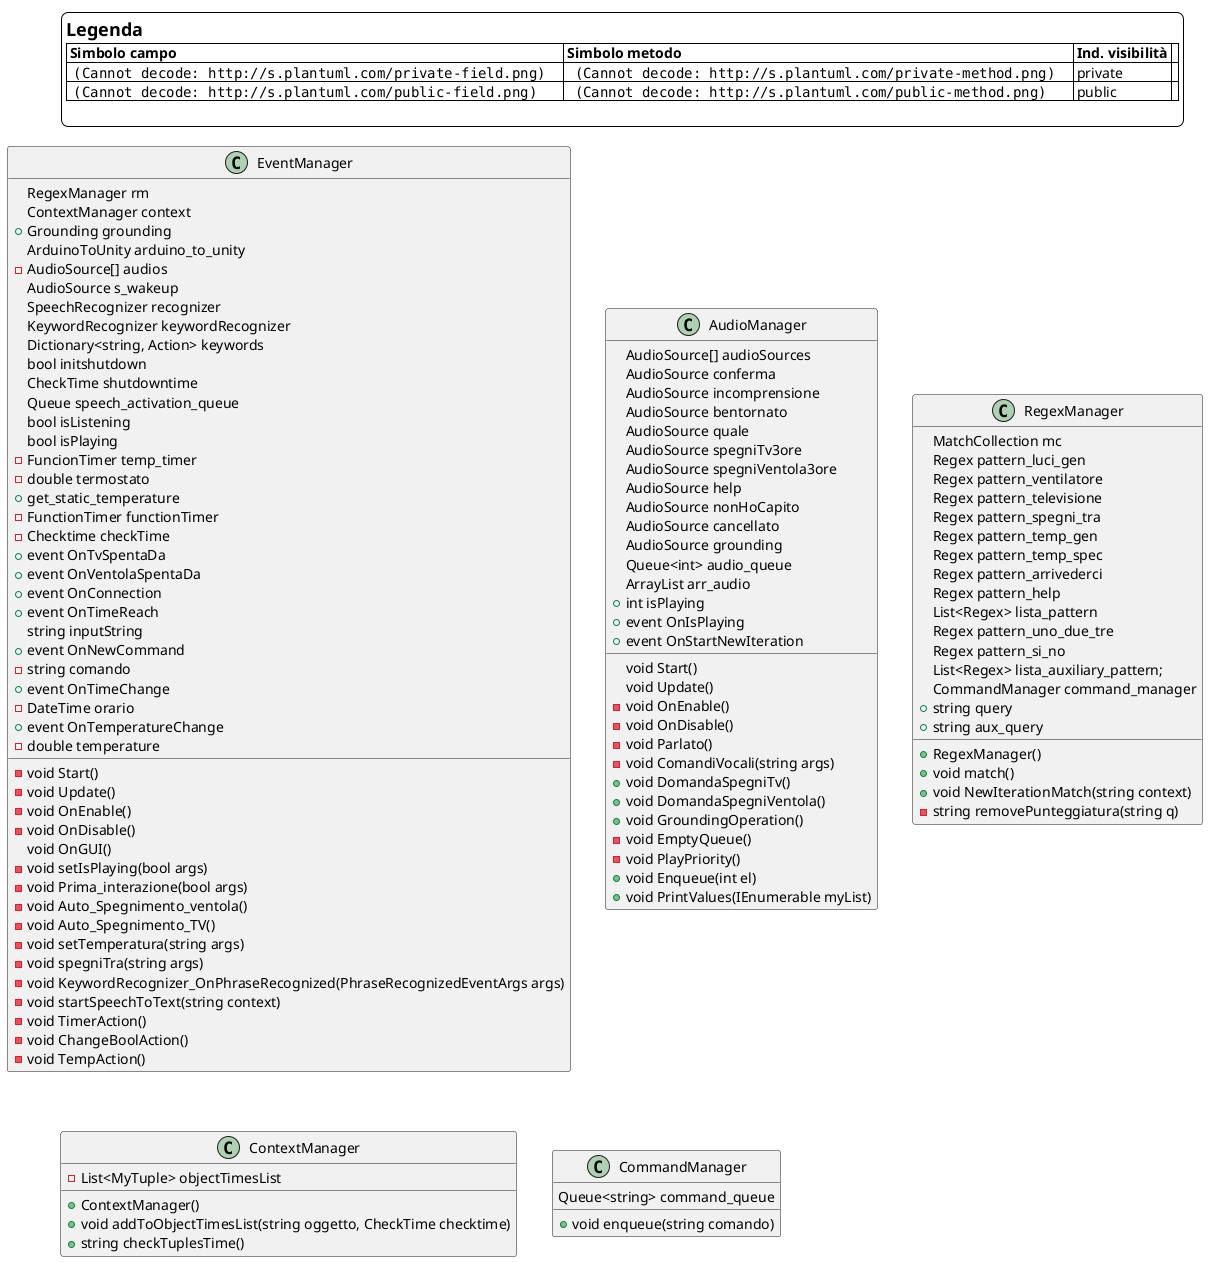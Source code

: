 @startuml

skinparam legendBackgroundColor #ffffff

legend top right
=Legenda
|= Simbolo campo |= Simbolo metodo |= Ind. visibilità |=  |
|  <img:http://s.plantuml.com/private-field.png>     |   <img:http://s.plantuml.com/private-method.png>     | private |
|  <img:http://s.plantuml.com/public-field.png>     |   <img:http://s.plantuml.com/public-method.png>     | public |

endlegend

class EventManager {

    RegexManager rm
    ContextManager context
    + Grounding grounding
    ArduinoToUnity arduino_to_unity
    - AudioSource[] audios
    AudioSource s_wakeup
    SpeechRecognizer recognizer
    KeywordRecognizer keywordRecognizer
    Dictionary<string, Action> keywords
    bool initshutdown
    CheckTime shutdowntime
    Queue speech_activation_queue
    bool isListening
    bool isPlaying
    - FuncionTimer temp_timer
    - double termostato
    + get_static_temperature
    - FunctionTimer functionTimer
    - Checktime checkTime
    + event OnTvSpentaDa
    + event OnVentolaSpentaDa
    + event OnConnection
    + event OnTimeReach
    string inputString
    + event OnNewCommand
    - string comando
    + event OnTimeChange
    - DateTime orario
    + event OnTemperatureChange
    - double temperature

    - void Start()
    - void Update()
    - void OnEnable()
    - void OnDisable()
    void OnGUI()
    - void setIsPlaying(bool args)
    - void Prima_interazione(bool args)
    - void Auto_Spegnimento_ventola()
    - void Auto_Spegnimento_TV()
    - void setTemperatura(string args)
    - void spegniTra(string args)
    - void KeywordRecognizer_OnPhraseRecognized(PhraseRecognizedEventArgs args)
    - void startSpeechToText(string context)
    - void TimerAction()
    - void ChangeBoolAction()
    - void TempAction()

}



class AudioManager {

    AudioSource[] audioSources
    AudioSource conferma
    AudioSource incomprensione
    AudioSource bentornato
    AudioSource quale
    AudioSource spegniTv3ore
    AudioSource spegniVentola3ore
    AudioSource help
    AudioSource nonHoCapito
    AudioSource cancellato
    AudioSource grounding
    Queue<int> audio_queue
    ArrayList arr_audio
    + int isPlaying
    + event OnIsPlaying
    + event OnStartNewIteration

    void Start()
    void Update()
    - void OnEnable()
    - void OnDisable()
    - void Parlato()
    - void ComandiVocali(string args)
    + void DomandaSpegniTv()
    + void DomandaSpegniVentola()
    + void GroundingOperation()
    - void EmptyQueue()
    - void PlayPriority()
    + void Enqueue(int el)
    + void PrintValues(IEnumerable myList)

}

class RegexManager {

    MatchCollection mc
    Regex pattern_luci_gen
    Regex pattern_ventilatore
    Regex pattern_televisione
    Regex pattern_spegni_tra
    Regex pattern_temp_gen
    Regex pattern_temp_spec
    Regex pattern_arrivederci
    Regex pattern_help
    List<Regex> lista_pattern
    Regex pattern_uno_due_tre
    Regex pattern_si_no
    List<Regex> lista_auxiliary_pattern;
    CommandManager command_manager
    + string query
    + string aux_query

    + RegexManager()
    + void match()
    + void NewIterationMatch(string context)
    - string removePunteggiatura(string q)
}

class ContextManager {

    - List<MyTuple> objectTimesList

    + ContextManager()
    + void addToObjectTimesList(string oggetto, CheckTime checktime)
    + string checkTuplesTime()
}

class CommandManager {

    Queue<string> command_queue

    + void enqueue(string comando)

}

@enduml